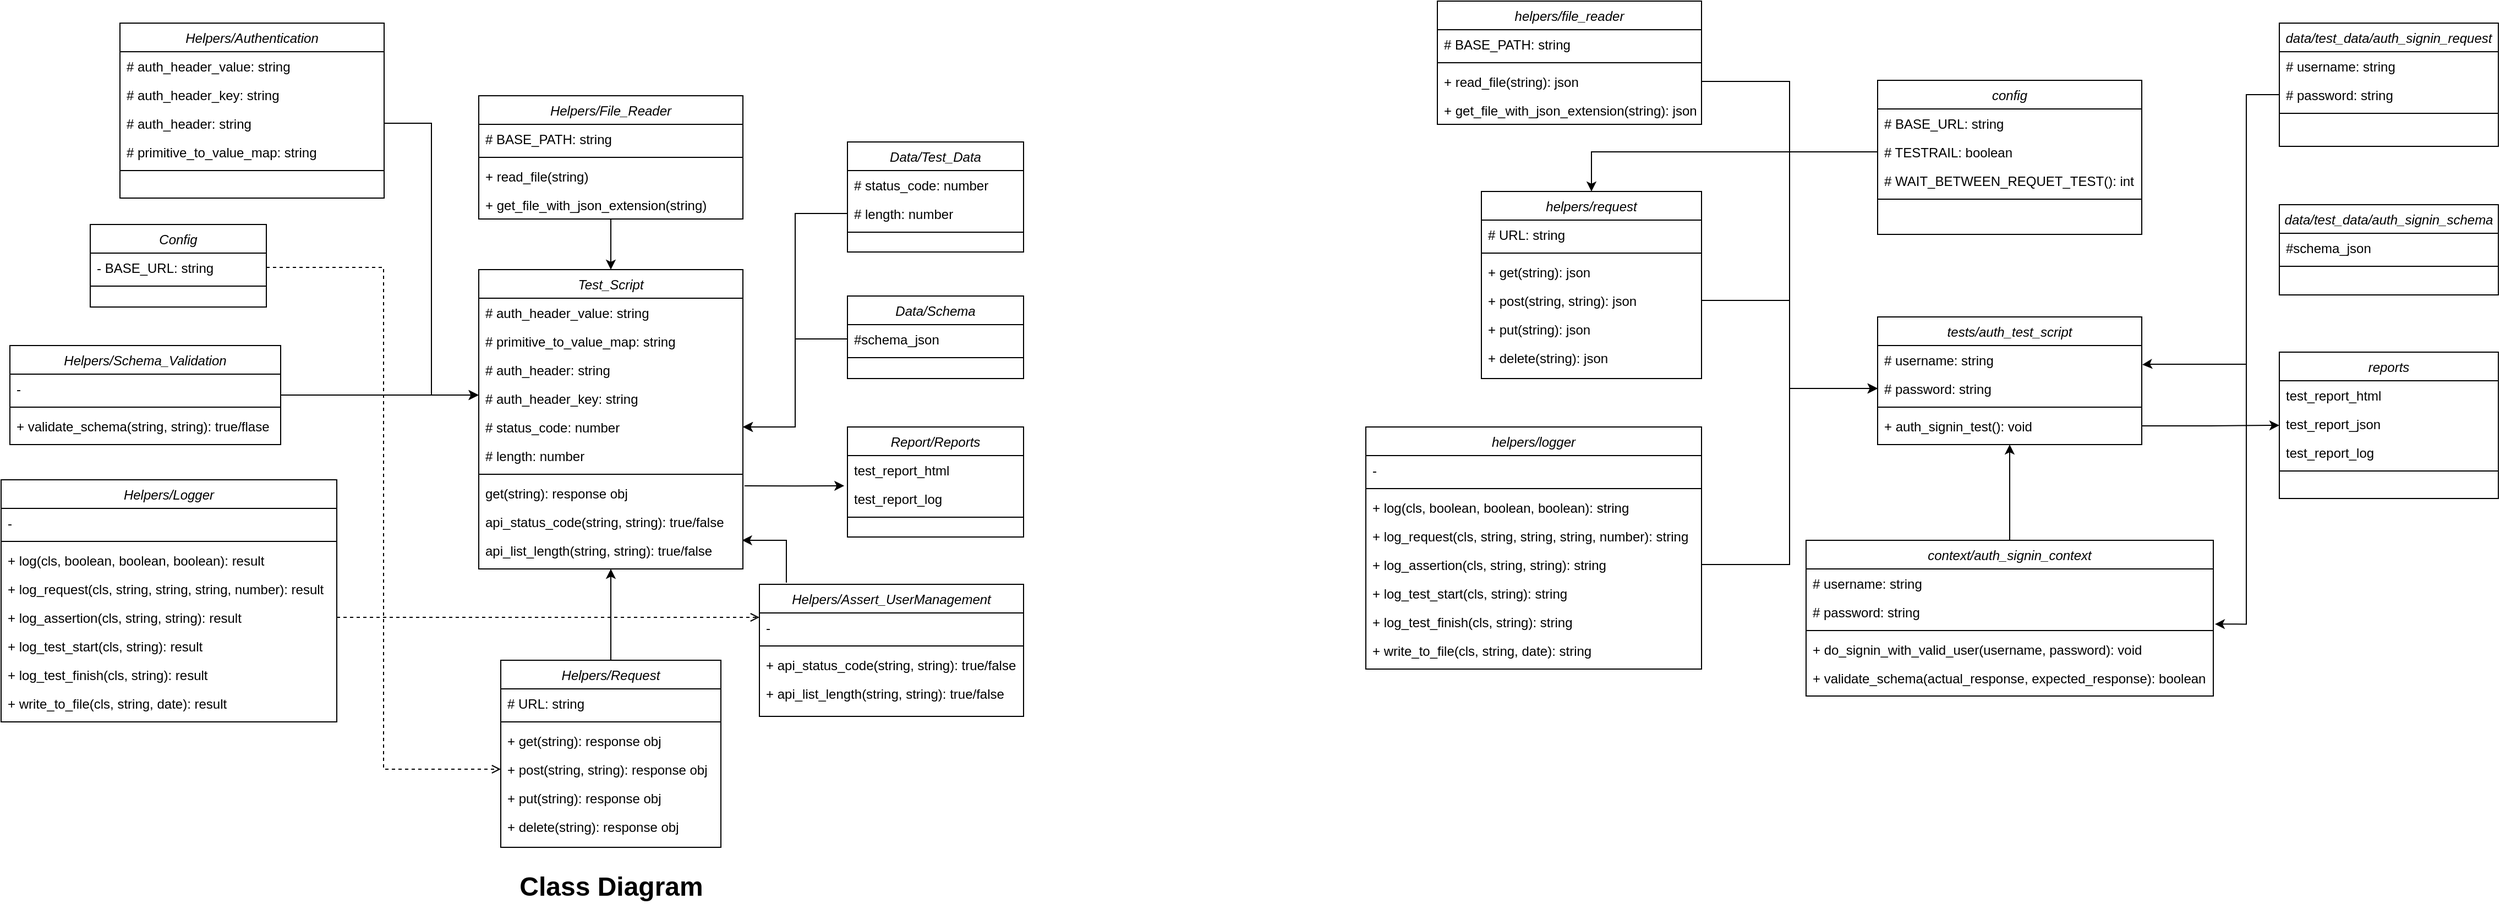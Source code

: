 <mxfile version="17.5.0" type="github">
  <diagram id="C5RBs43oDa-KdzZeNtuy" name="Page-1">
    <mxGraphModel dx="-148" dy="338" grid="1" gridSize="10" guides="1" tooltips="1" connect="1" arrows="1" fold="1" page="1" pageScale="1" pageWidth="827" pageHeight="1169" math="0" shadow="0">
      <root>
        <mxCell id="WIyWlLk6GJQsqaUBKTNV-0" />
        <mxCell id="WIyWlLk6GJQsqaUBKTNV-1" parent="WIyWlLk6GJQsqaUBKTNV-0" />
        <mxCell id="Cpn81vxbiHAbHOQu9__5-319" value="Config" style="swimlane;fontStyle=2;align=center;verticalAlign=top;childLayout=stackLayout;horizontal=1;startSize=26;horizontalStack=0;resizeParent=1;resizeLast=0;collapsible=1;marginBottom=0;rounded=0;shadow=0;strokeWidth=1;" parent="WIyWlLk6GJQsqaUBKTNV-1" vertex="1">
          <mxGeometry x="1271" y="433" width="160" height="75" as="geometry">
            <mxRectangle x="230" y="140" width="160" height="26" as="alternateBounds" />
          </mxGeometry>
        </mxCell>
        <mxCell id="Cpn81vxbiHAbHOQu9__5-320" value="- BASE_URL: string" style="text;align=left;verticalAlign=top;spacingLeft=4;spacingRight=4;overflow=hidden;rotatable=0;points=[[0,0.5],[1,0.5]];portConstraint=eastwest;" parent="Cpn81vxbiHAbHOQu9__5-319" vertex="1">
          <mxGeometry y="26" width="160" height="26" as="geometry" />
        </mxCell>
        <mxCell id="Cpn81vxbiHAbHOQu9__5-365" value="" style="line;html=1;strokeWidth=1;align=left;verticalAlign=middle;spacingTop=-1;spacingLeft=3;spacingRight=3;rotatable=0;labelPosition=right;points=[];portConstraint=eastwest;" parent="Cpn81vxbiHAbHOQu9__5-319" vertex="1">
          <mxGeometry y="52" width="160" height="8" as="geometry" />
        </mxCell>
        <mxCell id="Cpn81vxbiHAbHOQu9__5-326" value="Test_Script" style="swimlane;fontStyle=2;align=center;verticalAlign=top;childLayout=stackLayout;horizontal=1;startSize=26;horizontalStack=0;resizeParent=1;resizeLast=0;collapsible=1;marginBottom=0;rounded=0;shadow=0;strokeWidth=1;" parent="WIyWlLk6GJQsqaUBKTNV-1" vertex="1">
          <mxGeometry x="1624" y="474" width="240" height="272" as="geometry">
            <mxRectangle x="230" y="140" width="160" height="26" as="alternateBounds" />
          </mxGeometry>
        </mxCell>
        <mxCell id="Cpn81vxbiHAbHOQu9__5-420" value="# auth_header_value: string" style="text;align=left;verticalAlign=top;spacingLeft=4;spacingRight=4;overflow=hidden;rotatable=0;points=[[0,0.5],[1,0.5]];portConstraint=eastwest;" parent="Cpn81vxbiHAbHOQu9__5-326" vertex="1">
          <mxGeometry y="26" width="240" height="26" as="geometry" />
        </mxCell>
        <mxCell id="Cpn81vxbiHAbHOQu9__5-423" value="# primitive_to_value_map: string" style="text;align=left;verticalAlign=top;spacingLeft=4;spacingRight=4;overflow=hidden;rotatable=0;points=[[0,0.5],[1,0.5]];portConstraint=eastwest;" parent="Cpn81vxbiHAbHOQu9__5-326" vertex="1">
          <mxGeometry y="52" width="240" height="26" as="geometry" />
        </mxCell>
        <mxCell id="Cpn81vxbiHAbHOQu9__5-422" value="# auth_header: string" style="text;align=left;verticalAlign=top;spacingLeft=4;spacingRight=4;overflow=hidden;rotatable=0;points=[[0,0.5],[1,0.5]];portConstraint=eastwest;" parent="Cpn81vxbiHAbHOQu9__5-326" vertex="1">
          <mxGeometry y="78" width="240" height="26" as="geometry" />
        </mxCell>
        <mxCell id="Cpn81vxbiHAbHOQu9__5-421" value="# auth_header_key: string" style="text;align=left;verticalAlign=top;spacingLeft=4;spacingRight=4;overflow=hidden;rotatable=0;points=[[0,0.5],[1,0.5]];portConstraint=eastwest;" parent="Cpn81vxbiHAbHOQu9__5-326" vertex="1">
          <mxGeometry y="104" width="240" height="26" as="geometry" />
        </mxCell>
        <mxCell id="Cpn81vxbiHAbHOQu9__5-390" value="# status_code: number" style="text;align=left;verticalAlign=top;spacingLeft=4;spacingRight=4;overflow=hidden;rotatable=0;points=[[0,0.5],[1,0.5]];portConstraint=eastwest;" parent="Cpn81vxbiHAbHOQu9__5-326" vertex="1">
          <mxGeometry y="130" width="240" height="26" as="geometry" />
        </mxCell>
        <mxCell id="Cpn81vxbiHAbHOQu9__5-419" value="# length: number" style="text;align=left;verticalAlign=top;spacingLeft=4;spacingRight=4;overflow=hidden;rotatable=0;points=[[0,0.5],[1,0.5]];portConstraint=eastwest;" parent="Cpn81vxbiHAbHOQu9__5-326" vertex="1">
          <mxGeometry y="156" width="240" height="26" as="geometry" />
        </mxCell>
        <mxCell id="Cpn81vxbiHAbHOQu9__5-328" value="" style="line;html=1;strokeWidth=1;align=left;verticalAlign=middle;spacingTop=-1;spacingLeft=3;spacingRight=3;rotatable=0;labelPosition=right;points=[];portConstraint=eastwest;" parent="Cpn81vxbiHAbHOQu9__5-326" vertex="1">
          <mxGeometry y="182" width="240" height="8" as="geometry" />
        </mxCell>
        <mxCell id="Cpn81vxbiHAbHOQu9__5-329" value="get(string): response obj" style="text;align=left;verticalAlign=top;spacingLeft=4;spacingRight=4;overflow=hidden;rotatable=0;points=[[0,0.5],[1,0.5]];portConstraint=eastwest;" parent="Cpn81vxbiHAbHOQu9__5-326" vertex="1">
          <mxGeometry y="190" width="240" height="26" as="geometry" />
        </mxCell>
        <mxCell id="Cpn81vxbiHAbHOQu9__5-394" value="api_status_code(string, string): true/false" style="text;align=left;verticalAlign=top;spacingLeft=4;spacingRight=4;overflow=hidden;rotatable=0;points=[[0,0.5],[1,0.5]];portConstraint=eastwest;" parent="Cpn81vxbiHAbHOQu9__5-326" vertex="1">
          <mxGeometry y="216" width="240" height="26" as="geometry" />
        </mxCell>
        <mxCell id="Cpn81vxbiHAbHOQu9__5-395" value="api_list_length(string, string): true/false" style="text;align=left;verticalAlign=top;spacingLeft=4;spacingRight=4;overflow=hidden;rotatable=0;points=[[0,0.5],[1,0.5]];portConstraint=eastwest;" parent="Cpn81vxbiHAbHOQu9__5-326" vertex="1">
          <mxGeometry y="242" width="240" height="26" as="geometry" />
        </mxCell>
        <mxCell id="Cpn81vxbiHAbHOQu9__5-386" style="edgeStyle=orthogonalEdgeStyle;rounded=0;orthogonalLoop=1;jettySize=auto;html=1;exitX=0.5;exitY=0;exitDx=0;exitDy=0;fontSize=24;entryX=0.5;entryY=1;entryDx=0;entryDy=0;" parent="WIyWlLk6GJQsqaUBKTNV-1" source="Cpn81vxbiHAbHOQu9__5-331" target="Cpn81vxbiHAbHOQu9__5-326" edge="1">
          <mxGeometry relative="1" as="geometry">
            <mxPoint x="1704" y="706" as="targetPoint" />
          </mxGeometry>
        </mxCell>
        <mxCell id="Cpn81vxbiHAbHOQu9__5-331" value="Helpers/Request" style="swimlane;fontStyle=2;align=center;verticalAlign=top;childLayout=stackLayout;horizontal=1;startSize=26;horizontalStack=0;resizeParent=1;resizeLast=0;collapsible=1;marginBottom=0;rounded=0;shadow=0;strokeWidth=1;" parent="WIyWlLk6GJQsqaUBKTNV-1" vertex="1">
          <mxGeometry x="1644" y="829" width="200" height="170" as="geometry">
            <mxRectangle x="230" y="140" width="160" height="26" as="alternateBounds" />
          </mxGeometry>
        </mxCell>
        <mxCell id="Cpn81vxbiHAbHOQu9__5-334" value="# URL: string" style="text;align=left;verticalAlign=top;spacingLeft=4;spacingRight=4;overflow=hidden;rotatable=0;points=[[0,0.5],[1,0.5]];portConstraint=eastwest;" parent="Cpn81vxbiHAbHOQu9__5-331" vertex="1">
          <mxGeometry y="26" width="200" height="26" as="geometry" />
        </mxCell>
        <mxCell id="Cpn81vxbiHAbHOQu9__5-333" value="" style="line;html=1;strokeWidth=1;align=left;verticalAlign=middle;spacingTop=-1;spacingLeft=3;spacingRight=3;rotatable=0;labelPosition=right;points=[];portConstraint=eastwest;" parent="Cpn81vxbiHAbHOQu9__5-331" vertex="1">
          <mxGeometry y="52" width="200" height="8" as="geometry" />
        </mxCell>
        <mxCell id="Cpn81vxbiHAbHOQu9__5-332" value="+ get(string): response obj" style="text;align=left;verticalAlign=top;spacingLeft=4;spacingRight=4;overflow=hidden;rotatable=0;points=[[0,0.5],[1,0.5]];portConstraint=eastwest;" parent="Cpn81vxbiHAbHOQu9__5-331" vertex="1">
          <mxGeometry y="60" width="200" height="26" as="geometry" />
        </mxCell>
        <mxCell id="Cpn81vxbiHAbHOQu9__5-335" value="+ post(string, string): response obj" style="text;align=left;verticalAlign=top;spacingLeft=4;spacingRight=4;overflow=hidden;rotatable=0;points=[[0,0.5],[1,0.5]];portConstraint=eastwest;" parent="Cpn81vxbiHAbHOQu9__5-331" vertex="1">
          <mxGeometry y="86" width="200" height="26" as="geometry" />
        </mxCell>
        <mxCell id="Cpn81vxbiHAbHOQu9__5-336" value="+ put(string): response obj" style="text;align=left;verticalAlign=top;spacingLeft=4;spacingRight=4;overflow=hidden;rotatable=0;points=[[0,0.5],[1,0.5]];portConstraint=eastwest;" parent="Cpn81vxbiHAbHOQu9__5-331" vertex="1">
          <mxGeometry y="112" width="200" height="26" as="geometry" />
        </mxCell>
        <mxCell id="Cpn81vxbiHAbHOQu9__5-337" value="+ delete(string): response obj" style="text;align=left;verticalAlign=top;spacingLeft=4;spacingRight=4;overflow=hidden;rotatable=0;points=[[0,0.5],[1,0.5]];portConstraint=eastwest;" parent="Cpn81vxbiHAbHOQu9__5-331" vertex="1">
          <mxGeometry y="138" width="200" height="26" as="geometry" />
        </mxCell>
        <mxCell id="Cpn81vxbiHAbHOQu9__5-338" value="Helpers/Logger" style="swimlane;fontStyle=2;align=center;verticalAlign=top;childLayout=stackLayout;horizontal=1;startSize=26;horizontalStack=0;resizeParent=1;resizeLast=0;collapsible=1;marginBottom=0;rounded=0;shadow=0;strokeWidth=1;" parent="WIyWlLk6GJQsqaUBKTNV-1" vertex="1">
          <mxGeometry x="1190" y="665" width="305" height="220" as="geometry">
            <mxRectangle x="230" y="140" width="160" height="26" as="alternateBounds" />
          </mxGeometry>
        </mxCell>
        <mxCell id="Cpn81vxbiHAbHOQu9__5-364" value="-" style="text;align=left;verticalAlign=top;spacingLeft=4;spacingRight=4;overflow=hidden;rotatable=0;points=[[0,0.5],[1,0.5]];portConstraint=eastwest;" parent="Cpn81vxbiHAbHOQu9__5-338" vertex="1">
          <mxGeometry y="26" width="305" height="26" as="geometry" />
        </mxCell>
        <mxCell id="Cpn81vxbiHAbHOQu9__5-363" value="" style="line;html=1;strokeWidth=1;align=left;verticalAlign=middle;spacingTop=-1;spacingLeft=3;spacingRight=3;rotatable=0;labelPosition=right;points=[];portConstraint=eastwest;" parent="Cpn81vxbiHAbHOQu9__5-338" vertex="1">
          <mxGeometry y="52" width="305" height="8" as="geometry" />
        </mxCell>
        <mxCell id="Cpn81vxbiHAbHOQu9__5-339" value="+ log(cls, boolean, boolean, boolean): result" style="text;align=left;verticalAlign=top;spacingLeft=4;spacingRight=4;overflow=hidden;rotatable=0;points=[[0,0.5],[1,0.5]];portConstraint=eastwest;" parent="Cpn81vxbiHAbHOQu9__5-338" vertex="1">
          <mxGeometry y="60" width="305" height="26" as="geometry" />
        </mxCell>
        <mxCell id="Cpn81vxbiHAbHOQu9__5-340" value="+ log_request(cls, string, string, string, number): result" style="text;align=left;verticalAlign=top;spacingLeft=4;spacingRight=4;overflow=hidden;rotatable=0;points=[[0,0.5],[1,0.5]];portConstraint=eastwest;" parent="Cpn81vxbiHAbHOQu9__5-338" vertex="1">
          <mxGeometry y="86" width="305" height="26" as="geometry" />
        </mxCell>
        <mxCell id="Cpn81vxbiHAbHOQu9__5-341" value="+ log_assertion(cls, string, string): result" style="text;align=left;verticalAlign=top;spacingLeft=4;spacingRight=4;overflow=hidden;rotatable=0;points=[[0,0.5],[1,0.5]];portConstraint=eastwest;" parent="Cpn81vxbiHAbHOQu9__5-338" vertex="1">
          <mxGeometry y="112" width="305" height="26" as="geometry" />
        </mxCell>
        <mxCell id="Cpn81vxbiHAbHOQu9__5-342" value="+ log_test_start(cls, string): result" style="text;align=left;verticalAlign=top;spacingLeft=4;spacingRight=4;overflow=hidden;rotatable=0;points=[[0,0.5],[1,0.5]];portConstraint=eastwest;" parent="Cpn81vxbiHAbHOQu9__5-338" vertex="1">
          <mxGeometry y="138" width="305" height="26" as="geometry" />
        </mxCell>
        <mxCell id="Cpn81vxbiHAbHOQu9__5-345" value="+ log_test_finish(cls, string): result" style="text;align=left;verticalAlign=top;spacingLeft=4;spacingRight=4;overflow=hidden;rotatable=0;points=[[0,0.5],[1,0.5]];portConstraint=eastwest;" parent="Cpn81vxbiHAbHOQu9__5-338" vertex="1">
          <mxGeometry y="164" width="305" height="26" as="geometry" />
        </mxCell>
        <mxCell id="Cpn81vxbiHAbHOQu9__5-346" value="+ write_to_file(cls, string, date): result" style="text;align=left;verticalAlign=top;spacingLeft=4;spacingRight=4;overflow=hidden;rotatable=0;points=[[0,0.5],[1,0.5]];portConstraint=eastwest;" parent="Cpn81vxbiHAbHOQu9__5-338" vertex="1">
          <mxGeometry y="190" width="305" height="26" as="geometry" />
        </mxCell>
        <mxCell id="Cpn81vxbiHAbHOQu9__5-388" style="edgeStyle=orthogonalEdgeStyle;rounded=0;orthogonalLoop=1;jettySize=auto;html=1;entryX=0.5;entryY=0;entryDx=0;entryDy=0;fontSize=24;" parent="WIyWlLk6GJQsqaUBKTNV-1" source="Cpn81vxbiHAbHOQu9__5-348" target="Cpn81vxbiHAbHOQu9__5-326" edge="1">
          <mxGeometry relative="1" as="geometry" />
        </mxCell>
        <mxCell id="Cpn81vxbiHAbHOQu9__5-348" value="Helpers/File_Reader" style="swimlane;fontStyle=2;align=center;verticalAlign=top;childLayout=stackLayout;horizontal=1;startSize=26;horizontalStack=0;resizeParent=1;resizeLast=0;collapsible=1;marginBottom=0;rounded=0;shadow=0;strokeWidth=1;" parent="WIyWlLk6GJQsqaUBKTNV-1" vertex="1">
          <mxGeometry x="1624" y="316" width="240" height="112" as="geometry">
            <mxRectangle x="230" y="140" width="160" height="26" as="alternateBounds" />
          </mxGeometry>
        </mxCell>
        <mxCell id="Cpn81vxbiHAbHOQu9__5-351" value="# BASE_PATH: string" style="text;align=left;verticalAlign=top;spacingLeft=4;spacingRight=4;overflow=hidden;rotatable=0;points=[[0,0.5],[1,0.5]];portConstraint=eastwest;" parent="Cpn81vxbiHAbHOQu9__5-348" vertex="1">
          <mxGeometry y="26" width="240" height="26" as="geometry" />
        </mxCell>
        <mxCell id="Cpn81vxbiHAbHOQu9__5-350" value="" style="line;html=1;strokeWidth=1;align=left;verticalAlign=middle;spacingTop=-1;spacingLeft=3;spacingRight=3;rotatable=0;labelPosition=right;points=[];portConstraint=eastwest;" parent="Cpn81vxbiHAbHOQu9__5-348" vertex="1">
          <mxGeometry y="52" width="240" height="8" as="geometry" />
        </mxCell>
        <mxCell id="Cpn81vxbiHAbHOQu9__5-349" value="+ read_file(string)" style="text;align=left;verticalAlign=top;spacingLeft=4;spacingRight=4;overflow=hidden;rotatable=0;points=[[0,0.5],[1,0.5]];portConstraint=eastwest;" parent="Cpn81vxbiHAbHOQu9__5-348" vertex="1">
          <mxGeometry y="60" width="240" height="26" as="geometry" />
        </mxCell>
        <mxCell id="Cpn81vxbiHAbHOQu9__5-356" value="+ get_file_with_json_extension(string)" style="text;align=left;verticalAlign=top;spacingLeft=4;spacingRight=4;overflow=hidden;rotatable=0;points=[[0,0.5],[1,0.5]];portConstraint=eastwest;" parent="Cpn81vxbiHAbHOQu9__5-348" vertex="1">
          <mxGeometry y="86" width="240" height="26" as="geometry" />
        </mxCell>
        <mxCell id="Cpn81vxbiHAbHOQu9__5-357" value="Data/Test_Data" style="swimlane;fontStyle=2;align=center;verticalAlign=top;childLayout=stackLayout;horizontal=1;startSize=26;horizontalStack=0;resizeParent=1;resizeLast=0;collapsible=1;marginBottom=0;rounded=0;shadow=0;strokeWidth=1;" parent="WIyWlLk6GJQsqaUBKTNV-1" vertex="1">
          <mxGeometry x="1959" y="358" width="160" height="100" as="geometry">
            <mxRectangle x="230" y="140" width="160" height="26" as="alternateBounds" />
          </mxGeometry>
        </mxCell>
        <mxCell id="Cpn81vxbiHAbHOQu9__5-358" value="# status_code: number" style="text;align=left;verticalAlign=top;spacingLeft=4;spacingRight=4;overflow=hidden;rotatable=0;points=[[0,0.5],[1,0.5]];portConstraint=eastwest;" parent="Cpn81vxbiHAbHOQu9__5-357" vertex="1">
          <mxGeometry y="26" width="160" height="26" as="geometry" />
        </mxCell>
        <mxCell id="Cpn81vxbiHAbHOQu9__5-359" value="# length: number" style="text;align=left;verticalAlign=top;spacingLeft=4;spacingRight=4;overflow=hidden;rotatable=0;points=[[0,0.5],[1,0.5]];portConstraint=eastwest;" parent="Cpn81vxbiHAbHOQu9__5-357" vertex="1">
          <mxGeometry y="52" width="160" height="26" as="geometry" />
        </mxCell>
        <mxCell id="Cpn81vxbiHAbHOQu9__5-366" value="" style="line;html=1;strokeWidth=1;align=left;verticalAlign=middle;spacingTop=-1;spacingLeft=3;spacingRight=3;rotatable=0;labelPosition=right;points=[];portConstraint=eastwest;" parent="Cpn81vxbiHAbHOQu9__5-357" vertex="1">
          <mxGeometry y="78" width="160" height="8" as="geometry" />
        </mxCell>
        <mxCell id="Cpn81vxbiHAbHOQu9__5-360" value="&lt;font style=&quot;font-size: 24px&quot;&gt;Class Diagram&lt;/font&gt;" style="text;html=1;align=center;verticalAlign=middle;resizable=0;points=[];autosize=1;strokeColor=none;fillColor=none;fontStyle=1" parent="WIyWlLk6GJQsqaUBKTNV-1" vertex="1">
          <mxGeometry x="1654" y="1025" width="180" height="20" as="geometry" />
        </mxCell>
        <mxCell id="Cpn81vxbiHAbHOQu9__5-368" value="Report/Reports" style="swimlane;fontStyle=2;align=center;verticalAlign=top;childLayout=stackLayout;horizontal=1;startSize=26;horizontalStack=0;resizeParent=1;resizeLast=0;collapsible=1;marginBottom=0;rounded=0;shadow=0;strokeWidth=1;" parent="WIyWlLk6GJQsqaUBKTNV-1" vertex="1">
          <mxGeometry x="1959" y="617" width="160" height="100" as="geometry">
            <mxRectangle x="230" y="140" width="160" height="26" as="alternateBounds" />
          </mxGeometry>
        </mxCell>
        <mxCell id="Cpn81vxbiHAbHOQu9__5-396" value="test_report_html" style="text;align=left;verticalAlign=top;spacingLeft=4;spacingRight=4;overflow=hidden;rotatable=0;points=[[0,0.5],[1,0.5]];portConstraint=eastwest;" parent="Cpn81vxbiHAbHOQu9__5-368" vertex="1">
          <mxGeometry y="26" width="160" height="26" as="geometry" />
        </mxCell>
        <mxCell id="Cpn81vxbiHAbHOQu9__5-372" value="test_report_log" style="text;align=left;verticalAlign=top;spacingLeft=4;spacingRight=4;overflow=hidden;rotatable=0;points=[[0,0.5],[1,0.5]];portConstraint=eastwest;" parent="Cpn81vxbiHAbHOQu9__5-368" vertex="1">
          <mxGeometry y="52" width="160" height="26" as="geometry" />
        </mxCell>
        <mxCell id="Cpn81vxbiHAbHOQu9__5-370" value="" style="line;html=1;strokeWidth=1;align=left;verticalAlign=middle;spacingTop=-1;spacingLeft=3;spacingRight=3;rotatable=0;labelPosition=right;points=[];portConstraint=eastwest;" parent="Cpn81vxbiHAbHOQu9__5-368" vertex="1">
          <mxGeometry y="78" width="160" height="8" as="geometry" />
        </mxCell>
        <mxCell id="Cpn81vxbiHAbHOQu9__5-385" style="edgeStyle=orthogonalEdgeStyle;rounded=0;orthogonalLoop=1;jettySize=auto;html=1;exitX=0.102;exitY=-0.013;exitDx=0;exitDy=0;entryX=0.997;entryY=0.154;entryDx=0;entryDy=0;fontSize=24;entryPerimeter=0;exitPerimeter=0;" parent="WIyWlLk6GJQsqaUBKTNV-1" source="Cpn81vxbiHAbHOQu9__5-373" target="Cpn81vxbiHAbHOQu9__5-395" edge="1">
          <mxGeometry relative="1" as="geometry" />
        </mxCell>
        <mxCell id="Cpn81vxbiHAbHOQu9__5-373" value="Helpers/Assert_UserManagement" style="swimlane;fontStyle=2;align=center;verticalAlign=top;childLayout=stackLayout;horizontal=1;startSize=26;horizontalStack=0;resizeParent=1;resizeLast=0;collapsible=1;marginBottom=0;rounded=0;shadow=0;strokeWidth=1;" parent="WIyWlLk6GJQsqaUBKTNV-1" vertex="1">
          <mxGeometry x="1879" y="760" width="240" height="120" as="geometry">
            <mxRectangle x="230" y="140" width="160" height="26" as="alternateBounds" />
          </mxGeometry>
        </mxCell>
        <mxCell id="Cpn81vxbiHAbHOQu9__5-374" value="-" style="text;align=left;verticalAlign=top;spacingLeft=4;spacingRight=4;overflow=hidden;rotatable=0;points=[[0,0.5],[1,0.5]];portConstraint=eastwest;" parent="Cpn81vxbiHAbHOQu9__5-373" vertex="1">
          <mxGeometry y="26" width="240" height="26" as="geometry" />
        </mxCell>
        <mxCell id="Cpn81vxbiHAbHOQu9__5-375" value="" style="line;html=1;strokeWidth=1;align=left;verticalAlign=middle;spacingTop=-1;spacingLeft=3;spacingRight=3;rotatable=0;labelPosition=right;points=[];portConstraint=eastwest;" parent="Cpn81vxbiHAbHOQu9__5-373" vertex="1">
          <mxGeometry y="52" width="240" height="8" as="geometry" />
        </mxCell>
        <mxCell id="Cpn81vxbiHAbHOQu9__5-376" value="+ api_status_code(string, string): true/false" style="text;align=left;verticalAlign=top;spacingLeft=4;spacingRight=4;overflow=hidden;rotatable=0;points=[[0,0.5],[1,0.5]];portConstraint=eastwest;" parent="Cpn81vxbiHAbHOQu9__5-373" vertex="1">
          <mxGeometry y="60" width="240" height="26" as="geometry" />
        </mxCell>
        <mxCell id="Cpn81vxbiHAbHOQu9__5-377" value="+ api_list_length(string, string): true/false" style="text;align=left;verticalAlign=top;spacingLeft=4;spacingRight=4;overflow=hidden;rotatable=0;points=[[0,0.5],[1,0.5]];portConstraint=eastwest;" parent="Cpn81vxbiHAbHOQu9__5-373" vertex="1">
          <mxGeometry y="86" width="240" height="26" as="geometry" />
        </mxCell>
        <mxCell id="Cpn81vxbiHAbHOQu9__5-382" style="edgeStyle=orthogonalEdgeStyle;rounded=0;orthogonalLoop=1;jettySize=auto;html=1;exitX=1;exitY=0.5;exitDx=0;exitDy=0;fontSize=24;entryX=0;entryY=0.25;entryDx=0;entryDy=0;dashed=1;endArrow=open;endFill=0;" parent="WIyWlLk6GJQsqaUBKTNV-1" source="Cpn81vxbiHAbHOQu9__5-341" target="Cpn81vxbiHAbHOQu9__5-373" edge="1">
          <mxGeometry relative="1" as="geometry">
            <mxPoint x="1894" y="732" as="targetPoint" />
          </mxGeometry>
        </mxCell>
        <mxCell id="Cpn81vxbiHAbHOQu9__5-389" style="edgeStyle=orthogonalEdgeStyle;rounded=0;orthogonalLoop=1;jettySize=auto;html=1;exitX=1;exitY=0.5;exitDx=0;exitDy=0;entryX=0;entryY=0.5;entryDx=0;entryDy=0;fontSize=24;dashed=1;endArrow=open;endFill=0;" parent="WIyWlLk6GJQsqaUBKTNV-1" source="Cpn81vxbiHAbHOQu9__5-320" target="Cpn81vxbiHAbHOQu9__5-335" edge="1">
          <mxGeometry relative="1" as="geometry" />
        </mxCell>
        <mxCell id="Cpn81vxbiHAbHOQu9__5-392" style="edgeStyle=orthogonalEdgeStyle;rounded=0;orthogonalLoop=1;jettySize=auto;html=1;exitX=1.006;exitY=0.252;exitDx=0;exitDy=0;entryX=-0.018;entryY=0.056;entryDx=0;entryDy=0;entryPerimeter=0;fontSize=24;exitPerimeter=0;" parent="WIyWlLk6GJQsqaUBKTNV-1" source="Cpn81vxbiHAbHOQu9__5-329" target="Cpn81vxbiHAbHOQu9__5-372" edge="1">
          <mxGeometry relative="1" as="geometry" />
        </mxCell>
        <mxCell id="Cpn81vxbiHAbHOQu9__5-393" style="edgeStyle=orthogonalEdgeStyle;rounded=0;orthogonalLoop=1;jettySize=auto;html=1;exitX=0;exitY=0.5;exitDx=0;exitDy=0;entryX=1;entryY=0.5;entryDx=0;entryDy=0;fontSize=24;" parent="WIyWlLk6GJQsqaUBKTNV-1" source="Cpn81vxbiHAbHOQu9__5-359" target="Cpn81vxbiHAbHOQu9__5-390" edge="1">
          <mxGeometry relative="1" as="geometry" />
        </mxCell>
        <mxCell id="Cpn81vxbiHAbHOQu9__5-431" style="edgeStyle=orthogonalEdgeStyle;rounded=0;orthogonalLoop=1;jettySize=auto;html=1;fontSize=24;" parent="WIyWlLk6GJQsqaUBKTNV-1" source="Cpn81vxbiHAbHOQu9__5-397" edge="1">
          <mxGeometry relative="1" as="geometry">
            <mxPoint x="1624" y="588" as="targetPoint" />
          </mxGeometry>
        </mxCell>
        <mxCell id="Cpn81vxbiHAbHOQu9__5-397" value="Helpers/Schema_Validation" style="swimlane;fontStyle=2;align=center;verticalAlign=top;childLayout=stackLayout;horizontal=1;startSize=26;horizontalStack=0;resizeParent=1;resizeLast=0;collapsible=1;marginBottom=0;rounded=0;shadow=0;strokeWidth=1;" parent="WIyWlLk6GJQsqaUBKTNV-1" vertex="1">
          <mxGeometry x="1198" y="543" width="246" height="90" as="geometry">
            <mxRectangle x="230" y="140" width="160" height="26" as="alternateBounds" />
          </mxGeometry>
        </mxCell>
        <mxCell id="Cpn81vxbiHAbHOQu9__5-398" value="-" style="text;align=left;verticalAlign=top;spacingLeft=4;spacingRight=4;overflow=hidden;rotatable=0;points=[[0,0.5],[1,0.5]];portConstraint=eastwest;" parent="Cpn81vxbiHAbHOQu9__5-397" vertex="1">
          <mxGeometry y="26" width="246" height="26" as="geometry" />
        </mxCell>
        <mxCell id="Cpn81vxbiHAbHOQu9__5-400" value="" style="line;html=1;strokeWidth=1;align=left;verticalAlign=middle;spacingTop=-1;spacingLeft=3;spacingRight=3;rotatable=0;labelPosition=right;points=[];portConstraint=eastwest;" parent="Cpn81vxbiHAbHOQu9__5-397" vertex="1">
          <mxGeometry y="52" width="246" height="8" as="geometry" />
        </mxCell>
        <mxCell id="Cpn81vxbiHAbHOQu9__5-401" value="+ validate_schema(string, string): true/flase" style="text;align=left;verticalAlign=top;spacingLeft=4;spacingRight=4;overflow=hidden;rotatable=0;points=[[0,0.5],[1,0.5]];portConstraint=eastwest;" parent="Cpn81vxbiHAbHOQu9__5-397" vertex="1">
          <mxGeometry y="60" width="246" height="26" as="geometry" />
        </mxCell>
        <mxCell id="Cpn81vxbiHAbHOQu9__5-403" value="Data/Schema" style="swimlane;fontStyle=2;align=center;verticalAlign=top;childLayout=stackLayout;horizontal=1;startSize=26;horizontalStack=0;resizeParent=1;resizeLast=0;collapsible=1;marginBottom=0;rounded=0;shadow=0;strokeWidth=1;" parent="WIyWlLk6GJQsqaUBKTNV-1" vertex="1">
          <mxGeometry x="1959" y="498" width="160" height="75" as="geometry">
            <mxRectangle x="230" y="140" width="160" height="26" as="alternateBounds" />
          </mxGeometry>
        </mxCell>
        <mxCell id="Cpn81vxbiHAbHOQu9__5-406" value="#schema_json" style="text;align=left;verticalAlign=top;spacingLeft=4;spacingRight=4;overflow=hidden;rotatable=0;points=[[0,0.5],[1,0.5]];portConstraint=eastwest;" parent="Cpn81vxbiHAbHOQu9__5-403" vertex="1">
          <mxGeometry y="26" width="160" height="26" as="geometry" />
        </mxCell>
        <mxCell id="Cpn81vxbiHAbHOQu9__5-407" value="" style="line;html=1;strokeWidth=1;align=left;verticalAlign=middle;spacingTop=-1;spacingLeft=3;spacingRight=3;rotatable=0;labelPosition=right;points=[];portConstraint=eastwest;" parent="Cpn81vxbiHAbHOQu9__5-403" vertex="1">
          <mxGeometry y="52" width="160" height="8" as="geometry" />
        </mxCell>
        <mxCell id="Cpn81vxbiHAbHOQu9__5-408" style="edgeStyle=orthogonalEdgeStyle;rounded=0;orthogonalLoop=1;jettySize=auto;html=1;exitX=0;exitY=0.5;exitDx=0;exitDy=0;entryX=1;entryY=0.5;entryDx=0;entryDy=0;fontSize=24;" parent="WIyWlLk6GJQsqaUBKTNV-1" source="Cpn81vxbiHAbHOQu9__5-406" target="Cpn81vxbiHAbHOQu9__5-390" edge="1">
          <mxGeometry relative="1" as="geometry" />
        </mxCell>
        <mxCell id="Cpn81vxbiHAbHOQu9__5-409" value="Helpers/Authentication" style="swimlane;fontStyle=2;align=center;verticalAlign=top;childLayout=stackLayout;horizontal=1;startSize=26;horizontalStack=0;resizeParent=1;resizeLast=0;collapsible=1;marginBottom=0;rounded=0;shadow=0;strokeWidth=1;" parent="WIyWlLk6GJQsqaUBKTNV-1" vertex="1">
          <mxGeometry x="1298" y="250" width="240" height="159" as="geometry">
            <mxRectangle x="230" y="140" width="160" height="26" as="alternateBounds" />
          </mxGeometry>
        </mxCell>
        <mxCell id="Cpn81vxbiHAbHOQu9__5-413" value="# auth_header_value: string" style="text;align=left;verticalAlign=top;spacingLeft=4;spacingRight=4;overflow=hidden;rotatable=0;points=[[0,0.5],[1,0.5]];portConstraint=eastwest;" parent="Cpn81vxbiHAbHOQu9__5-409" vertex="1">
          <mxGeometry y="26" width="240" height="26" as="geometry" />
        </mxCell>
        <mxCell id="Cpn81vxbiHAbHOQu9__5-410" value="# auth_header_key: string" style="text;align=left;verticalAlign=top;spacingLeft=4;spacingRight=4;overflow=hidden;rotatable=0;points=[[0,0.5],[1,0.5]];portConstraint=eastwest;" parent="Cpn81vxbiHAbHOQu9__5-409" vertex="1">
          <mxGeometry y="52" width="240" height="26" as="geometry" />
        </mxCell>
        <mxCell id="Cpn81vxbiHAbHOQu9__5-414" value="# auth_header: string" style="text;align=left;verticalAlign=top;spacingLeft=4;spacingRight=4;overflow=hidden;rotatable=0;points=[[0,0.5],[1,0.5]];portConstraint=eastwest;" parent="Cpn81vxbiHAbHOQu9__5-409" vertex="1">
          <mxGeometry y="78" width="240" height="26" as="geometry" />
        </mxCell>
        <mxCell id="Cpn81vxbiHAbHOQu9__5-415" value="# primitive_to_value_map: string" style="text;align=left;verticalAlign=top;spacingLeft=4;spacingRight=4;overflow=hidden;rotatable=0;points=[[0,0.5],[1,0.5]];portConstraint=eastwest;" parent="Cpn81vxbiHAbHOQu9__5-409" vertex="1">
          <mxGeometry y="104" width="240" height="26" as="geometry" />
        </mxCell>
        <mxCell id="Cpn81vxbiHAbHOQu9__5-411" value="" style="line;html=1;strokeWidth=1;align=left;verticalAlign=middle;spacingTop=-1;spacingLeft=3;spacingRight=3;rotatable=0;labelPosition=right;points=[];portConstraint=eastwest;" parent="Cpn81vxbiHAbHOQu9__5-409" vertex="1">
          <mxGeometry y="130" width="240" height="8" as="geometry" />
        </mxCell>
        <mxCell id="Cpn81vxbiHAbHOQu9__5-426" style="edgeStyle=orthogonalEdgeStyle;rounded=0;orthogonalLoop=1;jettySize=auto;html=1;exitX=1;exitY=0.5;exitDx=0;exitDy=0;entryX=-0.001;entryY=0.385;entryDx=0;entryDy=0;fontSize=24;entryPerimeter=0;" parent="WIyWlLk6GJQsqaUBKTNV-1" source="Cpn81vxbiHAbHOQu9__5-414" target="Cpn81vxbiHAbHOQu9__5-421" edge="1">
          <mxGeometry relative="1" as="geometry" />
        </mxCell>
        <mxCell id="FILZVSBVhf7IRGcR_T5z-0" value="config" style="swimlane;fontStyle=2;align=center;verticalAlign=top;childLayout=stackLayout;horizontal=1;startSize=26;horizontalStack=0;resizeParent=1;resizeLast=0;collapsible=1;marginBottom=0;rounded=0;shadow=0;strokeWidth=1;" vertex="1" parent="WIyWlLk6GJQsqaUBKTNV-1">
          <mxGeometry x="2895" y="302" width="240" height="140" as="geometry">
            <mxRectangle x="230" y="140" width="160" height="26" as="alternateBounds" />
          </mxGeometry>
        </mxCell>
        <mxCell id="FILZVSBVhf7IRGcR_T5z-1" value="# BASE_URL: string" style="text;align=left;verticalAlign=top;spacingLeft=4;spacingRight=4;overflow=hidden;rotatable=0;points=[[0,0.5],[1,0.5]];portConstraint=eastwest;" vertex="1" parent="FILZVSBVhf7IRGcR_T5z-0">
          <mxGeometry y="26" width="240" height="26" as="geometry" />
        </mxCell>
        <mxCell id="FILZVSBVhf7IRGcR_T5z-72" value="# TESTRAIL: boolean" style="text;align=left;verticalAlign=top;spacingLeft=4;spacingRight=4;overflow=hidden;rotatable=0;points=[[0,0.5],[1,0.5]];portConstraint=eastwest;" vertex="1" parent="FILZVSBVhf7IRGcR_T5z-0">
          <mxGeometry y="52" width="240" height="26" as="geometry" />
        </mxCell>
        <mxCell id="FILZVSBVhf7IRGcR_T5z-78" value="# WAIT_BETWEEN_REQUET_TEST(): int" style="text;align=left;verticalAlign=top;spacingLeft=4;spacingRight=4;overflow=hidden;rotatable=0;points=[[0,0.5],[1,0.5]];portConstraint=eastwest;" vertex="1" parent="FILZVSBVhf7IRGcR_T5z-0">
          <mxGeometry y="78" width="240" height="26" as="geometry" />
        </mxCell>
        <mxCell id="FILZVSBVhf7IRGcR_T5z-2" value="" style="line;html=1;strokeWidth=1;align=left;verticalAlign=middle;spacingTop=-1;spacingLeft=3;spacingRight=3;rotatable=0;labelPosition=right;points=[];portConstraint=eastwest;" vertex="1" parent="FILZVSBVhf7IRGcR_T5z-0">
          <mxGeometry y="104" width="240" height="8" as="geometry" />
        </mxCell>
        <mxCell id="FILZVSBVhf7IRGcR_T5z-3" value="tests/auth_test_script" style="swimlane;fontStyle=2;align=center;verticalAlign=top;childLayout=stackLayout;horizontal=1;startSize=26;horizontalStack=0;resizeParent=1;resizeLast=0;collapsible=1;marginBottom=0;rounded=0;shadow=0;strokeWidth=1;" vertex="1" parent="WIyWlLk6GJQsqaUBKTNV-1">
          <mxGeometry x="2895" y="517" width="240" height="116" as="geometry">
            <mxRectangle x="230" y="140" width="160" height="26" as="alternateBounds" />
          </mxGeometry>
        </mxCell>
        <mxCell id="FILZVSBVhf7IRGcR_T5z-74" value="# username: string" style="text;align=left;verticalAlign=top;spacingLeft=4;spacingRight=4;overflow=hidden;rotatable=0;points=[[0,0.5],[1,0.5]];portConstraint=eastwest;" vertex="1" parent="FILZVSBVhf7IRGcR_T5z-3">
          <mxGeometry y="26" width="240" height="26" as="geometry" />
        </mxCell>
        <mxCell id="FILZVSBVhf7IRGcR_T5z-75" value="# password: string" style="text;align=left;verticalAlign=top;spacingLeft=4;spacingRight=4;overflow=hidden;rotatable=0;points=[[0,0.5],[1,0.5]];portConstraint=eastwest;" vertex="1" parent="FILZVSBVhf7IRGcR_T5z-3">
          <mxGeometry y="52" width="240" height="26" as="geometry" />
        </mxCell>
        <mxCell id="FILZVSBVhf7IRGcR_T5z-10" value="" style="line;html=1;strokeWidth=1;align=left;verticalAlign=middle;spacingTop=-1;spacingLeft=3;spacingRight=3;rotatable=0;labelPosition=right;points=[];portConstraint=eastwest;" vertex="1" parent="FILZVSBVhf7IRGcR_T5z-3">
          <mxGeometry y="78" width="240" height="8" as="geometry" />
        </mxCell>
        <mxCell id="FILZVSBVhf7IRGcR_T5z-11" value="+ auth_signin_test(): void" style="text;align=left;verticalAlign=top;spacingLeft=4;spacingRight=4;overflow=hidden;rotatable=0;points=[[0,0.5],[1,0.5]];portConstraint=eastwest;" vertex="1" parent="FILZVSBVhf7IRGcR_T5z-3">
          <mxGeometry y="86" width="240" height="26" as="geometry" />
        </mxCell>
        <mxCell id="FILZVSBVhf7IRGcR_T5z-15" value="helpers/request" style="swimlane;fontStyle=2;align=center;verticalAlign=top;childLayout=stackLayout;horizontal=1;startSize=26;horizontalStack=0;resizeParent=1;resizeLast=0;collapsible=1;marginBottom=0;rounded=0;shadow=0;strokeWidth=1;" vertex="1" parent="WIyWlLk6GJQsqaUBKTNV-1">
          <mxGeometry x="2535" y="403" width="200" height="170" as="geometry">
            <mxRectangle x="230" y="140" width="160" height="26" as="alternateBounds" />
          </mxGeometry>
        </mxCell>
        <mxCell id="FILZVSBVhf7IRGcR_T5z-16" value="# URL: string" style="text;align=left;verticalAlign=top;spacingLeft=4;spacingRight=4;overflow=hidden;rotatable=0;points=[[0,0.5],[1,0.5]];portConstraint=eastwest;" vertex="1" parent="FILZVSBVhf7IRGcR_T5z-15">
          <mxGeometry y="26" width="200" height="26" as="geometry" />
        </mxCell>
        <mxCell id="FILZVSBVhf7IRGcR_T5z-17" value="" style="line;html=1;strokeWidth=1;align=left;verticalAlign=middle;spacingTop=-1;spacingLeft=3;spacingRight=3;rotatable=0;labelPosition=right;points=[];portConstraint=eastwest;" vertex="1" parent="FILZVSBVhf7IRGcR_T5z-15">
          <mxGeometry y="52" width="200" height="8" as="geometry" />
        </mxCell>
        <mxCell id="FILZVSBVhf7IRGcR_T5z-18" value="+ get(string): json" style="text;align=left;verticalAlign=top;spacingLeft=4;spacingRight=4;overflow=hidden;rotatable=0;points=[[0,0.5],[1,0.5]];portConstraint=eastwest;" vertex="1" parent="FILZVSBVhf7IRGcR_T5z-15">
          <mxGeometry y="60" width="200" height="26" as="geometry" />
        </mxCell>
        <mxCell id="FILZVSBVhf7IRGcR_T5z-19" value="+ post(string, string): json" style="text;align=left;verticalAlign=top;spacingLeft=4;spacingRight=4;overflow=hidden;rotatable=0;points=[[0,0.5],[1,0.5]];portConstraint=eastwest;" vertex="1" parent="FILZVSBVhf7IRGcR_T5z-15">
          <mxGeometry y="86" width="200" height="26" as="geometry" />
        </mxCell>
        <mxCell id="FILZVSBVhf7IRGcR_T5z-20" value="+ put(string): json" style="text;align=left;verticalAlign=top;spacingLeft=4;spacingRight=4;overflow=hidden;rotatable=0;points=[[0,0.5],[1,0.5]];portConstraint=eastwest;" vertex="1" parent="FILZVSBVhf7IRGcR_T5z-15">
          <mxGeometry y="112" width="200" height="26" as="geometry" />
        </mxCell>
        <mxCell id="FILZVSBVhf7IRGcR_T5z-21" value="+ delete(string): json" style="text;align=left;verticalAlign=top;spacingLeft=4;spacingRight=4;overflow=hidden;rotatable=0;points=[[0,0.5],[1,0.5]];portConstraint=eastwest;" vertex="1" parent="FILZVSBVhf7IRGcR_T5z-15">
          <mxGeometry y="138" width="200" height="26" as="geometry" />
        </mxCell>
        <mxCell id="FILZVSBVhf7IRGcR_T5z-22" value="helpers/logger" style="swimlane;fontStyle=2;align=center;verticalAlign=top;childLayout=stackLayout;horizontal=1;startSize=26;horizontalStack=0;resizeParent=1;resizeLast=0;collapsible=1;marginBottom=0;rounded=0;shadow=0;strokeWidth=1;" vertex="1" parent="WIyWlLk6GJQsqaUBKTNV-1">
          <mxGeometry x="2430" y="617" width="305" height="220" as="geometry">
            <mxRectangle x="230" y="140" width="160" height="26" as="alternateBounds" />
          </mxGeometry>
        </mxCell>
        <mxCell id="FILZVSBVhf7IRGcR_T5z-23" value="-" style="text;align=left;verticalAlign=top;spacingLeft=4;spacingRight=4;overflow=hidden;rotatable=0;points=[[0,0.5],[1,0.5]];portConstraint=eastwest;" vertex="1" parent="FILZVSBVhf7IRGcR_T5z-22">
          <mxGeometry y="26" width="305" height="26" as="geometry" />
        </mxCell>
        <mxCell id="FILZVSBVhf7IRGcR_T5z-24" value="" style="line;html=1;strokeWidth=1;align=left;verticalAlign=middle;spacingTop=-1;spacingLeft=3;spacingRight=3;rotatable=0;labelPosition=right;points=[];portConstraint=eastwest;" vertex="1" parent="FILZVSBVhf7IRGcR_T5z-22">
          <mxGeometry y="52" width="305" height="8" as="geometry" />
        </mxCell>
        <mxCell id="FILZVSBVhf7IRGcR_T5z-25" value="+ log(cls, boolean, boolean, boolean): string" style="text;align=left;verticalAlign=top;spacingLeft=4;spacingRight=4;overflow=hidden;rotatable=0;points=[[0,0.5],[1,0.5]];portConstraint=eastwest;" vertex="1" parent="FILZVSBVhf7IRGcR_T5z-22">
          <mxGeometry y="60" width="305" height="26" as="geometry" />
        </mxCell>
        <mxCell id="FILZVSBVhf7IRGcR_T5z-26" value="+ log_request(cls, string, string, string, number): string" style="text;align=left;verticalAlign=top;spacingLeft=4;spacingRight=4;overflow=hidden;rotatable=0;points=[[0,0.5],[1,0.5]];portConstraint=eastwest;" vertex="1" parent="FILZVSBVhf7IRGcR_T5z-22">
          <mxGeometry y="86" width="305" height="26" as="geometry" />
        </mxCell>
        <mxCell id="FILZVSBVhf7IRGcR_T5z-27" value="+ log_assertion(cls, string, string): string" style="text;align=left;verticalAlign=top;spacingLeft=4;spacingRight=4;overflow=hidden;rotatable=0;points=[[0,0.5],[1,0.5]];portConstraint=eastwest;" vertex="1" parent="FILZVSBVhf7IRGcR_T5z-22">
          <mxGeometry y="112" width="305" height="26" as="geometry" />
        </mxCell>
        <mxCell id="FILZVSBVhf7IRGcR_T5z-28" value="+ log_test_start(cls, string): string" style="text;align=left;verticalAlign=top;spacingLeft=4;spacingRight=4;overflow=hidden;rotatable=0;points=[[0,0.5],[1,0.5]];portConstraint=eastwest;" vertex="1" parent="FILZVSBVhf7IRGcR_T5z-22">
          <mxGeometry y="138" width="305" height="26" as="geometry" />
        </mxCell>
        <mxCell id="FILZVSBVhf7IRGcR_T5z-29" value="+ log_test_finish(cls, string): string" style="text;align=left;verticalAlign=top;spacingLeft=4;spacingRight=4;overflow=hidden;rotatable=0;points=[[0,0.5],[1,0.5]];portConstraint=eastwest;" vertex="1" parent="FILZVSBVhf7IRGcR_T5z-22">
          <mxGeometry y="164" width="305" height="26" as="geometry" />
        </mxCell>
        <mxCell id="FILZVSBVhf7IRGcR_T5z-30" value="+ write_to_file(cls, string, date): string" style="text;align=left;verticalAlign=top;spacingLeft=4;spacingRight=4;overflow=hidden;rotatable=0;points=[[0,0.5],[1,0.5]];portConstraint=eastwest;" vertex="1" parent="FILZVSBVhf7IRGcR_T5z-22">
          <mxGeometry y="190" width="305" height="26" as="geometry" />
        </mxCell>
        <mxCell id="FILZVSBVhf7IRGcR_T5z-32" value="helpers/file_reader" style="swimlane;fontStyle=2;align=center;verticalAlign=top;childLayout=stackLayout;horizontal=1;startSize=26;horizontalStack=0;resizeParent=1;resizeLast=0;collapsible=1;marginBottom=0;rounded=0;shadow=0;strokeWidth=1;" vertex="1" parent="WIyWlLk6GJQsqaUBKTNV-1">
          <mxGeometry x="2495" y="230" width="240" height="112" as="geometry">
            <mxRectangle x="230" y="140" width="160" height="26" as="alternateBounds" />
          </mxGeometry>
        </mxCell>
        <mxCell id="FILZVSBVhf7IRGcR_T5z-33" value="# BASE_PATH: string" style="text;align=left;verticalAlign=top;spacingLeft=4;spacingRight=4;overflow=hidden;rotatable=0;points=[[0,0.5],[1,0.5]];portConstraint=eastwest;" vertex="1" parent="FILZVSBVhf7IRGcR_T5z-32">
          <mxGeometry y="26" width="240" height="26" as="geometry" />
        </mxCell>
        <mxCell id="FILZVSBVhf7IRGcR_T5z-34" value="" style="line;html=1;strokeWidth=1;align=left;verticalAlign=middle;spacingTop=-1;spacingLeft=3;spacingRight=3;rotatable=0;labelPosition=right;points=[];portConstraint=eastwest;" vertex="1" parent="FILZVSBVhf7IRGcR_T5z-32">
          <mxGeometry y="52" width="240" height="8" as="geometry" />
        </mxCell>
        <mxCell id="FILZVSBVhf7IRGcR_T5z-35" value="+ read_file(string): json" style="text;align=left;verticalAlign=top;spacingLeft=4;spacingRight=4;overflow=hidden;rotatable=0;points=[[0,0.5],[1,0.5]];portConstraint=eastwest;" vertex="1" parent="FILZVSBVhf7IRGcR_T5z-32">
          <mxGeometry y="60" width="240" height="26" as="geometry" />
        </mxCell>
        <mxCell id="FILZVSBVhf7IRGcR_T5z-36" value="+ get_file_with_json_extension(string): json" style="text;align=left;verticalAlign=top;spacingLeft=4;spacingRight=4;overflow=hidden;rotatable=0;points=[[0,0.5],[1,0.5]];portConstraint=eastwest;" vertex="1" parent="FILZVSBVhf7IRGcR_T5z-32">
          <mxGeometry y="86" width="240" height="26" as="geometry" />
        </mxCell>
        <mxCell id="FILZVSBVhf7IRGcR_T5z-37" value="data/test_data/auth_signin_request" style="swimlane;fontStyle=2;align=center;verticalAlign=top;childLayout=stackLayout;horizontal=1;startSize=26;horizontalStack=0;resizeParent=1;resizeLast=0;collapsible=1;marginBottom=0;rounded=0;shadow=0;strokeWidth=1;" vertex="1" parent="WIyWlLk6GJQsqaUBKTNV-1">
          <mxGeometry x="3260" y="250" width="199" height="112" as="geometry">
            <mxRectangle x="230" y="140" width="160" height="26" as="alternateBounds" />
          </mxGeometry>
        </mxCell>
        <mxCell id="FILZVSBVhf7IRGcR_T5z-38" value="# username: string" style="text;align=left;verticalAlign=top;spacingLeft=4;spacingRight=4;overflow=hidden;rotatable=0;points=[[0,0.5],[1,0.5]];portConstraint=eastwest;" vertex="1" parent="FILZVSBVhf7IRGcR_T5z-37">
          <mxGeometry y="26" width="199" height="26" as="geometry" />
        </mxCell>
        <mxCell id="FILZVSBVhf7IRGcR_T5z-39" value="# password: string" style="text;align=left;verticalAlign=top;spacingLeft=4;spacingRight=4;overflow=hidden;rotatable=0;points=[[0,0.5],[1,0.5]];portConstraint=eastwest;" vertex="1" parent="FILZVSBVhf7IRGcR_T5z-37">
          <mxGeometry y="52" width="199" height="26" as="geometry" />
        </mxCell>
        <mxCell id="FILZVSBVhf7IRGcR_T5z-40" value="" style="line;html=1;strokeWidth=1;align=left;verticalAlign=middle;spacingTop=-1;spacingLeft=3;spacingRight=3;rotatable=0;labelPosition=right;points=[];portConstraint=eastwest;" vertex="1" parent="FILZVSBVhf7IRGcR_T5z-37">
          <mxGeometry y="78" width="199" height="8" as="geometry" />
        </mxCell>
        <mxCell id="FILZVSBVhf7IRGcR_T5z-41" value="reports" style="swimlane;fontStyle=2;align=center;verticalAlign=top;childLayout=stackLayout;horizontal=1;startSize=26;horizontalStack=0;resizeParent=1;resizeLast=0;collapsible=1;marginBottom=0;rounded=0;shadow=0;strokeWidth=1;" vertex="1" parent="WIyWlLk6GJQsqaUBKTNV-1">
          <mxGeometry x="3260" y="549" width="199" height="133" as="geometry">
            <mxRectangle x="230" y="140" width="160" height="26" as="alternateBounds" />
          </mxGeometry>
        </mxCell>
        <mxCell id="FILZVSBVhf7IRGcR_T5z-42" value="test_report_html" style="text;align=left;verticalAlign=top;spacingLeft=4;spacingRight=4;overflow=hidden;rotatable=0;points=[[0,0.5],[1,0.5]];portConstraint=eastwest;" vertex="1" parent="FILZVSBVhf7IRGcR_T5z-41">
          <mxGeometry y="26" width="199" height="26" as="geometry" />
        </mxCell>
        <mxCell id="FILZVSBVhf7IRGcR_T5z-71" value="test_report_json" style="text;align=left;verticalAlign=top;spacingLeft=4;spacingRight=4;overflow=hidden;rotatable=0;points=[[0,0.5],[1,0.5]];portConstraint=eastwest;" vertex="1" parent="FILZVSBVhf7IRGcR_T5z-41">
          <mxGeometry y="52" width="199" height="26" as="geometry" />
        </mxCell>
        <mxCell id="FILZVSBVhf7IRGcR_T5z-43" value="test_report_log" style="text;align=left;verticalAlign=top;spacingLeft=4;spacingRight=4;overflow=hidden;rotatable=0;points=[[0,0.5],[1,0.5]];portConstraint=eastwest;" vertex="1" parent="FILZVSBVhf7IRGcR_T5z-41">
          <mxGeometry y="78" width="199" height="26" as="geometry" />
        </mxCell>
        <mxCell id="FILZVSBVhf7IRGcR_T5z-44" value="" style="line;html=1;strokeWidth=1;align=left;verticalAlign=middle;spacingTop=-1;spacingLeft=3;spacingRight=3;rotatable=0;labelPosition=right;points=[];portConstraint=eastwest;" vertex="1" parent="FILZVSBVhf7IRGcR_T5z-41">
          <mxGeometry y="104" width="199" height="8" as="geometry" />
        </mxCell>
        <mxCell id="FILZVSBVhf7IRGcR_T5z-60" value="data/test_data/auth_signin_schema" style="swimlane;fontStyle=2;align=center;verticalAlign=top;childLayout=stackLayout;horizontal=1;startSize=26;horizontalStack=0;resizeParent=1;resizeLast=0;collapsible=1;marginBottom=0;rounded=0;shadow=0;strokeWidth=1;" vertex="1" parent="WIyWlLk6GJQsqaUBKTNV-1">
          <mxGeometry x="3260" y="415" width="199" height="82" as="geometry">
            <mxRectangle x="230" y="140" width="160" height="26" as="alternateBounds" />
          </mxGeometry>
        </mxCell>
        <mxCell id="FILZVSBVhf7IRGcR_T5z-61" value="#schema_json" style="text;align=left;verticalAlign=top;spacingLeft=4;spacingRight=4;overflow=hidden;rotatable=0;points=[[0,0.5],[1,0.5]];portConstraint=eastwest;" vertex="1" parent="FILZVSBVhf7IRGcR_T5z-60">
          <mxGeometry y="26" width="199" height="26" as="geometry" />
        </mxCell>
        <mxCell id="FILZVSBVhf7IRGcR_T5z-62" value="" style="line;html=1;strokeWidth=1;align=left;verticalAlign=middle;spacingTop=-1;spacingLeft=3;spacingRight=3;rotatable=0;labelPosition=right;points=[];portConstraint=eastwest;" vertex="1" parent="FILZVSBVhf7IRGcR_T5z-60">
          <mxGeometry y="52" width="199" height="8" as="geometry" />
        </mxCell>
        <mxCell id="FILZVSBVhf7IRGcR_T5z-83" style="edgeStyle=orthogonalEdgeStyle;rounded=0;orthogonalLoop=1;jettySize=auto;html=1;exitX=0.5;exitY=0;exitDx=0;exitDy=0;entryX=0.5;entryY=1;entryDx=0;entryDy=0;" edge="1" parent="WIyWlLk6GJQsqaUBKTNV-1" source="FILZVSBVhf7IRGcR_T5z-64" target="FILZVSBVhf7IRGcR_T5z-3">
          <mxGeometry relative="1" as="geometry" />
        </mxCell>
        <mxCell id="FILZVSBVhf7IRGcR_T5z-64" value="context/auth_signin_context" style="swimlane;fontStyle=2;align=center;verticalAlign=top;childLayout=stackLayout;horizontal=1;startSize=26;horizontalStack=0;resizeParent=1;resizeLast=0;collapsible=1;marginBottom=0;rounded=0;shadow=0;strokeWidth=1;" vertex="1" parent="WIyWlLk6GJQsqaUBKTNV-1">
          <mxGeometry x="2830" y="720" width="370" height="141.5" as="geometry">
            <mxRectangle x="230" y="140" width="160" height="26" as="alternateBounds" />
          </mxGeometry>
        </mxCell>
        <mxCell id="FILZVSBVhf7IRGcR_T5z-76" value="# username: string" style="text;align=left;verticalAlign=top;spacingLeft=4;spacingRight=4;overflow=hidden;rotatable=0;points=[[0,0.5],[1,0.5]];portConstraint=eastwest;" vertex="1" parent="FILZVSBVhf7IRGcR_T5z-64">
          <mxGeometry y="26" width="370" height="26" as="geometry" />
        </mxCell>
        <mxCell id="FILZVSBVhf7IRGcR_T5z-77" value="# password: string" style="text;align=left;verticalAlign=top;spacingLeft=4;spacingRight=4;overflow=hidden;rotatable=0;points=[[0,0.5],[1,0.5]];portConstraint=eastwest;" vertex="1" parent="FILZVSBVhf7IRGcR_T5z-64">
          <mxGeometry y="52" width="370" height="26" as="geometry" />
        </mxCell>
        <mxCell id="FILZVSBVhf7IRGcR_T5z-69" value="" style="line;html=1;strokeWidth=1;align=left;verticalAlign=middle;spacingTop=-1;spacingLeft=3;spacingRight=3;rotatable=0;labelPosition=right;points=[];portConstraint=eastwest;" vertex="1" parent="FILZVSBVhf7IRGcR_T5z-64">
          <mxGeometry y="78" width="370" height="8" as="geometry" />
        </mxCell>
        <mxCell id="FILZVSBVhf7IRGcR_T5z-79" value="+ do_signin_with_valid_user(username, password): void" style="text;align=left;verticalAlign=top;spacingLeft=4;spacingRight=4;overflow=hidden;rotatable=0;points=[[0,0.5],[1,0.5]];portConstraint=eastwest;" vertex="1" parent="FILZVSBVhf7IRGcR_T5z-64">
          <mxGeometry y="86" width="370" height="26" as="geometry" />
        </mxCell>
        <mxCell id="FILZVSBVhf7IRGcR_T5z-80" value="+ validate_schema(actual_response, expected_response): boolean" style="text;align=left;verticalAlign=top;spacingLeft=4;spacingRight=4;overflow=hidden;rotatable=0;points=[[0,0.5],[1,0.5]];portConstraint=eastwest;" vertex="1" parent="FILZVSBVhf7IRGcR_T5z-64">
          <mxGeometry y="112" width="370" height="26" as="geometry" />
        </mxCell>
        <mxCell id="FILZVSBVhf7IRGcR_T5z-82" style="edgeStyle=orthogonalEdgeStyle;rounded=0;orthogonalLoop=1;jettySize=auto;html=1;exitX=1;exitY=0.5;exitDx=0;exitDy=0;entryX=0;entryY=0.5;entryDx=0;entryDy=0;" edge="1" parent="WIyWlLk6GJQsqaUBKTNV-1" source="FILZVSBVhf7IRGcR_T5z-11" target="FILZVSBVhf7IRGcR_T5z-41">
          <mxGeometry relative="1" as="geometry" />
        </mxCell>
        <mxCell id="FILZVSBVhf7IRGcR_T5z-84" style="edgeStyle=orthogonalEdgeStyle;rounded=0;orthogonalLoop=1;jettySize=auto;html=1;exitX=0;exitY=0.5;exitDx=0;exitDy=0;entryX=1.004;entryY=0.929;entryDx=0;entryDy=0;entryPerimeter=0;" edge="1" parent="WIyWlLk6GJQsqaUBKTNV-1" source="FILZVSBVhf7IRGcR_T5z-39" target="FILZVSBVhf7IRGcR_T5z-77">
          <mxGeometry relative="1" as="geometry" />
        </mxCell>
        <mxCell id="FILZVSBVhf7IRGcR_T5z-85" style="edgeStyle=orthogonalEdgeStyle;rounded=0;orthogonalLoop=1;jettySize=auto;html=1;exitX=0;exitY=0.5;exitDx=0;exitDy=0;entryX=1.002;entryY=0.667;entryDx=0;entryDy=0;entryPerimeter=0;" edge="1" parent="WIyWlLk6GJQsqaUBKTNV-1" source="FILZVSBVhf7IRGcR_T5z-39" target="FILZVSBVhf7IRGcR_T5z-74">
          <mxGeometry relative="1" as="geometry">
            <mxPoint x="3140" y="582" as="targetPoint" />
            <Array as="points">
              <mxPoint x="3230" y="315" />
              <mxPoint x="3230" y="560" />
              <mxPoint x="3140" y="560" />
            </Array>
          </mxGeometry>
        </mxCell>
        <mxCell id="FILZVSBVhf7IRGcR_T5z-87" style="edgeStyle=orthogonalEdgeStyle;rounded=0;orthogonalLoop=1;jettySize=auto;html=1;exitX=1;exitY=0.5;exitDx=0;exitDy=0;entryX=0;entryY=0.5;entryDx=0;entryDy=0;" edge="1" parent="WIyWlLk6GJQsqaUBKTNV-1" source="FILZVSBVhf7IRGcR_T5z-19" target="FILZVSBVhf7IRGcR_T5z-75">
          <mxGeometry relative="1" as="geometry" />
        </mxCell>
        <mxCell id="FILZVSBVhf7IRGcR_T5z-88" style="edgeStyle=orthogonalEdgeStyle;rounded=0;orthogonalLoop=1;jettySize=auto;html=1;exitX=1;exitY=0.5;exitDx=0;exitDy=0;entryX=0;entryY=0.5;entryDx=0;entryDy=0;" edge="1" parent="WIyWlLk6GJQsqaUBKTNV-1" source="FILZVSBVhf7IRGcR_T5z-27" target="FILZVSBVhf7IRGcR_T5z-75">
          <mxGeometry relative="1" as="geometry" />
        </mxCell>
        <mxCell id="FILZVSBVhf7IRGcR_T5z-91" style="edgeStyle=orthogonalEdgeStyle;rounded=0;orthogonalLoop=1;jettySize=auto;html=1;exitX=1;exitY=0.5;exitDx=0;exitDy=0;entryX=0;entryY=0.5;entryDx=0;entryDy=0;" edge="1" parent="WIyWlLk6GJQsqaUBKTNV-1" source="FILZVSBVhf7IRGcR_T5z-35" target="FILZVSBVhf7IRGcR_T5z-75">
          <mxGeometry relative="1" as="geometry" />
        </mxCell>
        <mxCell id="FILZVSBVhf7IRGcR_T5z-92" style="edgeStyle=orthogonalEdgeStyle;rounded=0;orthogonalLoop=1;jettySize=auto;html=1;exitX=0;exitY=0.5;exitDx=0;exitDy=0;entryX=0.5;entryY=0;entryDx=0;entryDy=0;" edge="1" parent="WIyWlLk6GJQsqaUBKTNV-1" source="FILZVSBVhf7IRGcR_T5z-72" target="FILZVSBVhf7IRGcR_T5z-15">
          <mxGeometry relative="1" as="geometry" />
        </mxCell>
      </root>
    </mxGraphModel>
  </diagram>
</mxfile>
